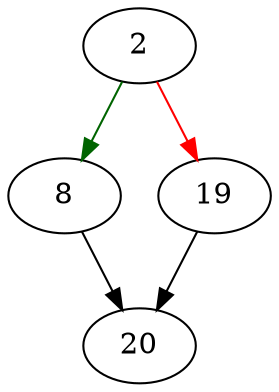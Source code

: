 strict digraph "sqlite3NameFromToken" {
	// Node definitions.
	2 [entry=true];
	8;
	19;
	20;

	// Edge definitions.
	2 -> 8 [
		color=darkgreen
		cond=true
	];
	2 -> 19 [
		color=red
		cond=false
	];
	8 -> 20;
	19 -> 20;
}